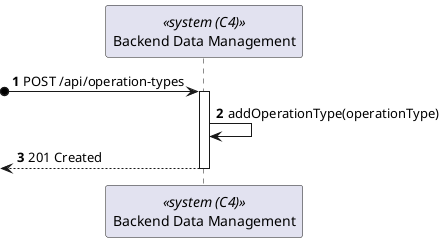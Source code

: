 @startuml process-view
autonumber

participant BackendDataManagement as "Backend Data Management" <<system (C4)>>

?o-> BackendDataManagement : POST /api/operation-types
activate BackendDataManagement

    BackendDataManagement -> BackendDataManagement : addOperationType(operationType)

    <-- BackendDataManagement : 201 Created
deactivate BackendDataManagement

@enduml